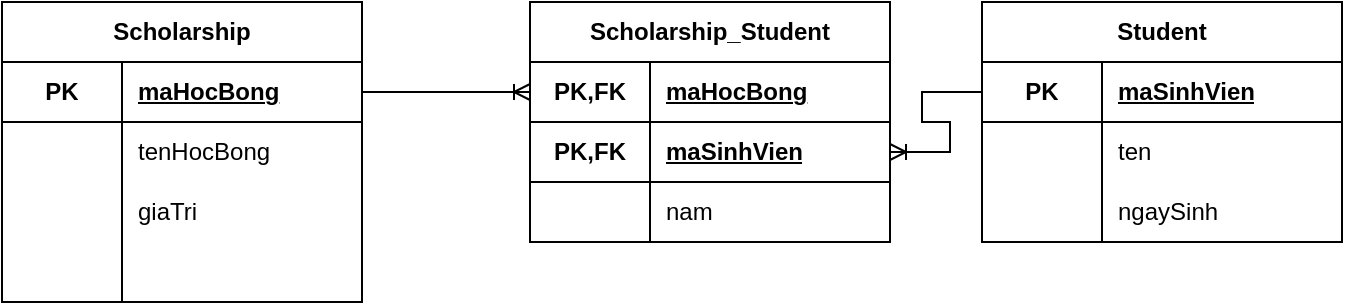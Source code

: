 <mxfile version="24.7.13">
  <diagram name="Trang-1" id="zGYIh-5wHjao9E0SrlrJ">
    <mxGraphModel dx="880" dy="434" grid="1" gridSize="10" guides="1" tooltips="1" connect="1" arrows="1" fold="1" page="1" pageScale="1" pageWidth="827" pageHeight="1169" math="0" shadow="0">
      <root>
        <mxCell id="0" />
        <mxCell id="1" parent="0" />
        <mxCell id="etIcRQi46Pe3ZHWN16YY-1" value="&lt;b&gt;Scholarship&lt;/b&gt;" style="shape=table;startSize=30;container=1;collapsible=1;childLayout=tableLayout;fixedRows=1;rowLines=0;fontStyle=0;align=center;resizeLast=1;html=1;whiteSpace=wrap;" parent="1" vertex="1">
          <mxGeometry x="60" y="80" width="180" height="150" as="geometry" />
        </mxCell>
        <mxCell id="etIcRQi46Pe3ZHWN16YY-2" value="" style="shape=tableRow;horizontal=0;startSize=0;swimlaneHead=0;swimlaneBody=0;fillColor=none;collapsible=0;dropTarget=0;points=[[0,0.5],[1,0.5]];portConstraint=eastwest;top=0;left=0;right=0;bottom=0;html=1;" parent="etIcRQi46Pe3ZHWN16YY-1" vertex="1">
          <mxGeometry y="30" width="180" height="30" as="geometry" />
        </mxCell>
        <mxCell id="etIcRQi46Pe3ZHWN16YY-3" value="PK" style="shape=partialRectangle;connectable=0;fillColor=none;top=0;left=0;bottom=1;right=0;fontStyle=1;overflow=hidden;html=1;whiteSpace=wrap;" parent="etIcRQi46Pe3ZHWN16YY-2" vertex="1">
          <mxGeometry width="60" height="30" as="geometry">
            <mxRectangle width="60" height="30" as="alternateBounds" />
          </mxGeometry>
        </mxCell>
        <mxCell id="etIcRQi46Pe3ZHWN16YY-4" value="maHocBong" style="shape=partialRectangle;connectable=0;fillColor=none;top=0;left=0;bottom=1;right=0;align=left;spacingLeft=6;fontStyle=5;overflow=hidden;html=1;whiteSpace=wrap;" parent="etIcRQi46Pe3ZHWN16YY-2" vertex="1">
          <mxGeometry x="60" width="120" height="30" as="geometry">
            <mxRectangle width="120" height="30" as="alternateBounds" />
          </mxGeometry>
        </mxCell>
        <mxCell id="etIcRQi46Pe3ZHWN16YY-5" value="" style="shape=tableRow;horizontal=0;startSize=0;swimlaneHead=0;swimlaneBody=0;fillColor=none;collapsible=0;dropTarget=0;points=[[0,0.5],[1,0.5]];portConstraint=eastwest;top=0;left=0;right=0;bottom=0;html=1;" parent="etIcRQi46Pe3ZHWN16YY-1" vertex="1">
          <mxGeometry y="60" width="180" height="30" as="geometry" />
        </mxCell>
        <mxCell id="etIcRQi46Pe3ZHWN16YY-6" value="" style="shape=partialRectangle;connectable=0;fillColor=none;top=0;left=0;bottom=0;right=0;editable=1;overflow=hidden;html=1;whiteSpace=wrap;" parent="etIcRQi46Pe3ZHWN16YY-5" vertex="1">
          <mxGeometry width="60" height="30" as="geometry">
            <mxRectangle width="60" height="30" as="alternateBounds" />
          </mxGeometry>
        </mxCell>
        <mxCell id="etIcRQi46Pe3ZHWN16YY-7" value="tenHocBong" style="shape=partialRectangle;connectable=0;fillColor=none;top=0;left=0;bottom=0;right=0;align=left;spacingLeft=6;overflow=hidden;html=1;whiteSpace=wrap;" parent="etIcRQi46Pe3ZHWN16YY-5" vertex="1">
          <mxGeometry x="60" width="120" height="30" as="geometry">
            <mxRectangle width="120" height="30" as="alternateBounds" />
          </mxGeometry>
        </mxCell>
        <mxCell id="etIcRQi46Pe3ZHWN16YY-8" value="" style="shape=tableRow;horizontal=0;startSize=0;swimlaneHead=0;swimlaneBody=0;fillColor=none;collapsible=0;dropTarget=0;points=[[0,0.5],[1,0.5]];portConstraint=eastwest;top=0;left=0;right=0;bottom=0;html=1;" parent="etIcRQi46Pe3ZHWN16YY-1" vertex="1">
          <mxGeometry y="90" width="180" height="30" as="geometry" />
        </mxCell>
        <mxCell id="etIcRQi46Pe3ZHWN16YY-9" value="" style="shape=partialRectangle;connectable=0;fillColor=none;top=0;left=0;bottom=0;right=0;editable=1;overflow=hidden;html=1;whiteSpace=wrap;" parent="etIcRQi46Pe3ZHWN16YY-8" vertex="1">
          <mxGeometry width="60" height="30" as="geometry">
            <mxRectangle width="60" height="30" as="alternateBounds" />
          </mxGeometry>
        </mxCell>
        <mxCell id="etIcRQi46Pe3ZHWN16YY-10" value="giaTri" style="shape=partialRectangle;connectable=0;fillColor=none;top=0;left=0;bottom=0;right=0;align=left;spacingLeft=6;overflow=hidden;html=1;whiteSpace=wrap;" parent="etIcRQi46Pe3ZHWN16YY-8" vertex="1">
          <mxGeometry x="60" width="120" height="30" as="geometry">
            <mxRectangle width="120" height="30" as="alternateBounds" />
          </mxGeometry>
        </mxCell>
        <mxCell id="etIcRQi46Pe3ZHWN16YY-31" style="shape=tableRow;horizontal=0;startSize=0;swimlaneHead=0;swimlaneBody=0;fillColor=none;collapsible=0;dropTarget=0;points=[[0,0.5],[1,0.5]];portConstraint=eastwest;top=0;left=0;right=0;bottom=0;html=1;" parent="etIcRQi46Pe3ZHWN16YY-1" vertex="1">
          <mxGeometry y="120" width="180" height="30" as="geometry" />
        </mxCell>
        <mxCell id="etIcRQi46Pe3ZHWN16YY-32" style="shape=partialRectangle;connectable=0;fillColor=none;top=0;left=0;bottom=0;right=0;editable=1;overflow=hidden;html=1;whiteSpace=wrap;" parent="etIcRQi46Pe3ZHWN16YY-31" vertex="1">
          <mxGeometry width="60" height="30" as="geometry">
            <mxRectangle width="60" height="30" as="alternateBounds" />
          </mxGeometry>
        </mxCell>
        <mxCell id="etIcRQi46Pe3ZHWN16YY-33" value="" style="shape=partialRectangle;connectable=0;fillColor=none;top=0;left=0;bottom=0;right=0;align=left;spacingLeft=6;overflow=hidden;html=1;whiteSpace=wrap;" parent="etIcRQi46Pe3ZHWN16YY-31" vertex="1">
          <mxGeometry x="60" width="120" height="30" as="geometry">
            <mxRectangle width="120" height="30" as="alternateBounds" />
          </mxGeometry>
        </mxCell>
        <mxCell id="etIcRQi46Pe3ZHWN16YY-11" value="&lt;b&gt;Scholarship_Student&lt;/b&gt;" style="shape=table;startSize=30;container=1;collapsible=1;childLayout=tableLayout;fixedRows=1;rowLines=0;fontStyle=0;align=center;resizeLast=1;html=1;whiteSpace=wrap;" parent="1" vertex="1">
          <mxGeometry x="324" y="80" width="180" height="120" as="geometry" />
        </mxCell>
        <mxCell id="etIcRQi46Pe3ZHWN16YY-12" value="" style="shape=tableRow;horizontal=0;startSize=0;swimlaneHead=0;swimlaneBody=0;fillColor=none;collapsible=0;dropTarget=0;points=[[0,0.5],[1,0.5]];portConstraint=eastwest;top=0;left=0;right=0;bottom=0;html=1;" parent="etIcRQi46Pe3ZHWN16YY-11" vertex="1">
          <mxGeometry y="30" width="180" height="30" as="geometry" />
        </mxCell>
        <mxCell id="etIcRQi46Pe3ZHWN16YY-13" value="PK,FK" style="shape=partialRectangle;connectable=0;fillColor=none;top=0;left=0;bottom=1;right=0;fontStyle=1;overflow=hidden;html=1;whiteSpace=wrap;" parent="etIcRQi46Pe3ZHWN16YY-12" vertex="1">
          <mxGeometry width="60" height="30" as="geometry">
            <mxRectangle width="60" height="30" as="alternateBounds" />
          </mxGeometry>
        </mxCell>
        <mxCell id="etIcRQi46Pe3ZHWN16YY-14" value="maHocBong" style="shape=partialRectangle;connectable=0;fillColor=none;top=0;left=0;bottom=1;right=0;align=left;spacingLeft=6;fontStyle=5;overflow=hidden;html=1;whiteSpace=wrap;" parent="etIcRQi46Pe3ZHWN16YY-12" vertex="1">
          <mxGeometry x="60" width="120" height="30" as="geometry">
            <mxRectangle width="120" height="30" as="alternateBounds" />
          </mxGeometry>
        </mxCell>
        <mxCell id="etIcRQi46Pe3ZHWN16YY-15" value="" style="shape=tableRow;horizontal=0;startSize=0;swimlaneHead=0;swimlaneBody=0;fillColor=none;collapsible=0;dropTarget=0;points=[[0,0.5],[1,0.5]];portConstraint=eastwest;top=0;left=0;right=0;bottom=0;html=1;" parent="etIcRQi46Pe3ZHWN16YY-11" vertex="1">
          <mxGeometry y="60" width="180" height="30" as="geometry" />
        </mxCell>
        <mxCell id="etIcRQi46Pe3ZHWN16YY-16" value="&lt;span style=&quot;font-weight: 700;&quot;&gt;PK,FK&lt;/span&gt;" style="shape=partialRectangle;connectable=0;fillColor=none;top=0;left=0;bottom=1;right=0;editable=1;overflow=hidden;html=1;whiteSpace=wrap;" parent="etIcRQi46Pe3ZHWN16YY-15" vertex="1">
          <mxGeometry width="60" height="30" as="geometry">
            <mxRectangle width="60" height="30" as="alternateBounds" />
          </mxGeometry>
        </mxCell>
        <mxCell id="etIcRQi46Pe3ZHWN16YY-17" value="&lt;b&gt;&lt;u&gt;maSinhVien&lt;/u&gt;&lt;/b&gt;" style="shape=partialRectangle;connectable=0;fillColor=none;top=0;left=0;bottom=1;right=0;align=left;spacingLeft=6;overflow=hidden;html=1;whiteSpace=wrap;" parent="etIcRQi46Pe3ZHWN16YY-15" vertex="1">
          <mxGeometry x="60" width="120" height="30" as="geometry">
            <mxRectangle width="120" height="30" as="alternateBounds" />
          </mxGeometry>
        </mxCell>
        <mxCell id="etIcRQi46Pe3ZHWN16YY-18" value="" style="shape=tableRow;horizontal=0;startSize=0;swimlaneHead=0;swimlaneBody=0;fillColor=none;collapsible=0;dropTarget=0;points=[[0,0.5],[1,0.5]];portConstraint=eastwest;top=0;left=0;right=0;bottom=0;html=1;" parent="etIcRQi46Pe3ZHWN16YY-11" vertex="1">
          <mxGeometry y="90" width="180" height="30" as="geometry" />
        </mxCell>
        <mxCell id="etIcRQi46Pe3ZHWN16YY-19" value="" style="shape=partialRectangle;connectable=0;fillColor=none;top=0;left=0;bottom=0;right=0;editable=1;overflow=hidden;html=1;whiteSpace=wrap;" parent="etIcRQi46Pe3ZHWN16YY-18" vertex="1">
          <mxGeometry width="60" height="30" as="geometry">
            <mxRectangle width="60" height="30" as="alternateBounds" />
          </mxGeometry>
        </mxCell>
        <mxCell id="etIcRQi46Pe3ZHWN16YY-20" value="nam" style="shape=partialRectangle;connectable=0;fillColor=none;top=0;left=0;bottom=0;right=0;align=left;spacingLeft=6;overflow=hidden;html=1;whiteSpace=wrap;" parent="etIcRQi46Pe3ZHWN16YY-18" vertex="1">
          <mxGeometry x="60" width="120" height="30" as="geometry">
            <mxRectangle width="120" height="30" as="alternateBounds" />
          </mxGeometry>
        </mxCell>
        <mxCell id="etIcRQi46Pe3ZHWN16YY-21" value="&lt;b&gt;Student&lt;/b&gt;" style="shape=table;startSize=30;container=1;collapsible=1;childLayout=tableLayout;fixedRows=1;rowLines=0;fontStyle=0;align=center;resizeLast=1;html=1;whiteSpace=wrap;" parent="1" vertex="1">
          <mxGeometry x="550" y="80" width="180" height="120" as="geometry" />
        </mxCell>
        <mxCell id="etIcRQi46Pe3ZHWN16YY-22" value="" style="shape=tableRow;horizontal=0;startSize=0;swimlaneHead=0;swimlaneBody=0;fillColor=none;collapsible=0;dropTarget=0;points=[[0,0.5],[1,0.5]];portConstraint=eastwest;top=0;left=0;right=0;bottom=0;html=1;" parent="etIcRQi46Pe3ZHWN16YY-21" vertex="1">
          <mxGeometry y="30" width="180" height="30" as="geometry" />
        </mxCell>
        <mxCell id="etIcRQi46Pe3ZHWN16YY-23" value="PK" style="shape=partialRectangle;connectable=0;fillColor=none;top=0;left=0;bottom=1;right=0;fontStyle=1;overflow=hidden;html=1;whiteSpace=wrap;" parent="etIcRQi46Pe3ZHWN16YY-22" vertex="1">
          <mxGeometry width="60" height="30" as="geometry">
            <mxRectangle width="60" height="30" as="alternateBounds" />
          </mxGeometry>
        </mxCell>
        <mxCell id="etIcRQi46Pe3ZHWN16YY-24" value="maSinhVien" style="shape=partialRectangle;connectable=0;fillColor=none;top=0;left=0;bottom=1;right=0;align=left;spacingLeft=6;fontStyle=5;overflow=hidden;html=1;whiteSpace=wrap;" parent="etIcRQi46Pe3ZHWN16YY-22" vertex="1">
          <mxGeometry x="60" width="120" height="30" as="geometry">
            <mxRectangle width="120" height="30" as="alternateBounds" />
          </mxGeometry>
        </mxCell>
        <mxCell id="etIcRQi46Pe3ZHWN16YY-25" value="" style="shape=tableRow;horizontal=0;startSize=0;swimlaneHead=0;swimlaneBody=0;fillColor=none;collapsible=0;dropTarget=0;points=[[0,0.5],[1,0.5]];portConstraint=eastwest;top=0;left=0;right=0;bottom=0;html=1;" parent="etIcRQi46Pe3ZHWN16YY-21" vertex="1">
          <mxGeometry y="60" width="180" height="30" as="geometry" />
        </mxCell>
        <mxCell id="etIcRQi46Pe3ZHWN16YY-26" value="" style="shape=partialRectangle;connectable=0;fillColor=none;top=0;left=0;bottom=0;right=0;editable=1;overflow=hidden;html=1;whiteSpace=wrap;fontStyle=1" parent="etIcRQi46Pe3ZHWN16YY-25" vertex="1">
          <mxGeometry width="60" height="30" as="geometry">
            <mxRectangle width="60" height="30" as="alternateBounds" />
          </mxGeometry>
        </mxCell>
        <mxCell id="etIcRQi46Pe3ZHWN16YY-27" value="ten" style="shape=partialRectangle;connectable=0;fillColor=none;top=0;left=0;bottom=0;right=0;align=left;spacingLeft=6;overflow=hidden;html=1;whiteSpace=wrap;fontStyle=0" parent="etIcRQi46Pe3ZHWN16YY-25" vertex="1">
          <mxGeometry x="60" width="120" height="30" as="geometry">
            <mxRectangle width="120" height="30" as="alternateBounds" />
          </mxGeometry>
        </mxCell>
        <mxCell id="etIcRQi46Pe3ZHWN16YY-28" value="" style="shape=tableRow;horizontal=0;startSize=0;swimlaneHead=0;swimlaneBody=0;fillColor=none;collapsible=0;dropTarget=0;points=[[0,0.5],[1,0.5]];portConstraint=eastwest;top=0;left=0;right=0;bottom=0;html=1;" parent="etIcRQi46Pe3ZHWN16YY-21" vertex="1">
          <mxGeometry y="90" width="180" height="30" as="geometry" />
        </mxCell>
        <mxCell id="etIcRQi46Pe3ZHWN16YY-29" value="" style="shape=partialRectangle;connectable=0;fillColor=none;top=0;left=0;bottom=0;right=0;editable=1;overflow=hidden;html=1;whiteSpace=wrap;" parent="etIcRQi46Pe3ZHWN16YY-28" vertex="1">
          <mxGeometry width="60" height="30" as="geometry">
            <mxRectangle width="60" height="30" as="alternateBounds" />
          </mxGeometry>
        </mxCell>
        <mxCell id="etIcRQi46Pe3ZHWN16YY-30" value="ngaySinh" style="shape=partialRectangle;connectable=0;fillColor=none;top=0;left=0;bottom=0;right=0;align=left;spacingLeft=6;overflow=hidden;html=1;whiteSpace=wrap;" parent="etIcRQi46Pe3ZHWN16YY-28" vertex="1">
          <mxGeometry x="60" width="120" height="30" as="geometry">
            <mxRectangle width="120" height="30" as="alternateBounds" />
          </mxGeometry>
        </mxCell>
        <mxCell id="etIcRQi46Pe3ZHWN16YY-34" value="" style="edgeStyle=entityRelationEdgeStyle;fontSize=12;html=1;endArrow=ERoneToMany;rounded=0;exitX=1;exitY=0.5;exitDx=0;exitDy=0;entryX=0;entryY=0.5;entryDx=0;entryDy=0;" parent="1" source="etIcRQi46Pe3ZHWN16YY-2" target="etIcRQi46Pe3ZHWN16YY-12" edge="1">
          <mxGeometry width="100" height="100" relative="1" as="geometry">
            <mxPoint x="360" y="280" as="sourcePoint" />
            <mxPoint x="460" y="180" as="targetPoint" />
          </mxGeometry>
        </mxCell>
        <mxCell id="etIcRQi46Pe3ZHWN16YY-35" value="" style="edgeStyle=entityRelationEdgeStyle;fontSize=12;html=1;endArrow=ERoneToMany;rounded=0;exitX=0;exitY=0.5;exitDx=0;exitDy=0;entryX=1;entryY=0.5;entryDx=0;entryDy=0;" parent="1" source="etIcRQi46Pe3ZHWN16YY-22" target="etIcRQi46Pe3ZHWN16YY-15" edge="1">
          <mxGeometry width="100" height="100" relative="1" as="geometry">
            <mxPoint x="506" y="62.5" as="sourcePoint" />
            <mxPoint x="520" y="247.5" as="targetPoint" />
            <Array as="points">
              <mxPoint x="556" y="155.5" />
            </Array>
          </mxGeometry>
        </mxCell>
      </root>
    </mxGraphModel>
  </diagram>
</mxfile>
